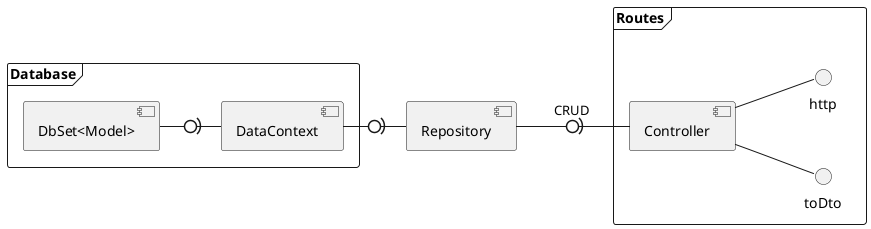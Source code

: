 @startuml general backend
left to right direction

frame Routes {
	interface toDto
	interface http
	component [Controller]
}

Controller -- toDto
Controller -- http

component [Repository]
frame Database {
	component [DbSet<Model>]
	component [DataContext]
}

Repository -0)- Controller : CRUD

DataContext -0)- Repository

[DbSet<Model>] -0)- DataContext

@enduml